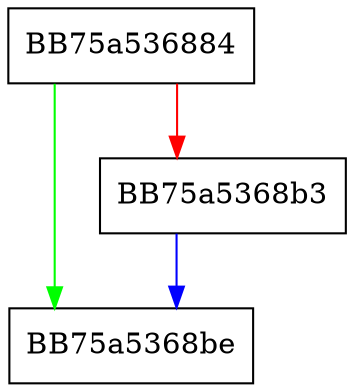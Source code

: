 digraph ExecuteLuaScriptBool {
  node [shape="box"];
  graph [splines=ortho];
  BB75a536884 -> BB75a5368be [color="green"];
  BB75a536884 -> BB75a5368b3 [color="red"];
  BB75a5368b3 -> BB75a5368be [color="blue"];
}